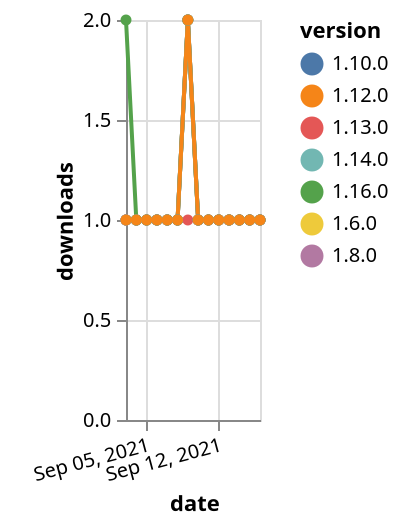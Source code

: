 {"$schema": "https://vega.github.io/schema/vega-lite/v5.json", "description": "A simple bar chart with embedded data.", "data": {"values": [{"date": "2021-09-03", "total": 214, "delta": 1, "version": "1.6.0"}, {"date": "2021-09-04", "total": 215, "delta": 1, "version": "1.6.0"}, {"date": "2021-09-05", "total": 216, "delta": 1, "version": "1.6.0"}, {"date": "2021-09-06", "total": 217, "delta": 1, "version": "1.6.0"}, {"date": "2021-09-07", "total": 218, "delta": 1, "version": "1.6.0"}, {"date": "2021-09-08", "total": 219, "delta": 1, "version": "1.6.0"}, {"date": "2021-09-09", "total": 221, "delta": 2, "version": "1.6.0"}, {"date": "2021-09-10", "total": 222, "delta": 1, "version": "1.6.0"}, {"date": "2021-09-11", "total": 223, "delta": 1, "version": "1.6.0"}, {"date": "2021-09-12", "total": 224, "delta": 1, "version": "1.6.0"}, {"date": "2021-09-13", "total": 225, "delta": 1, "version": "1.6.0"}, {"date": "2021-09-14", "total": 226, "delta": 1, "version": "1.6.0"}, {"date": "2021-09-15", "total": 227, "delta": 1, "version": "1.6.0"}, {"date": "2021-09-16", "total": 228, "delta": 1, "version": "1.6.0"}, {"date": "2021-09-03", "total": 275, "delta": 1, "version": "1.8.0"}, {"date": "2021-09-04", "total": 276, "delta": 1, "version": "1.8.0"}, {"date": "2021-09-05", "total": 277, "delta": 1, "version": "1.8.0"}, {"date": "2021-09-06", "total": 278, "delta": 1, "version": "1.8.0"}, {"date": "2021-09-07", "total": 279, "delta": 1, "version": "1.8.0"}, {"date": "2021-09-08", "total": 280, "delta": 1, "version": "1.8.0"}, {"date": "2021-09-09", "total": 282, "delta": 2, "version": "1.8.0"}, {"date": "2021-09-10", "total": 283, "delta": 1, "version": "1.8.0"}, {"date": "2021-09-11", "total": 284, "delta": 1, "version": "1.8.0"}, {"date": "2021-09-12", "total": 285, "delta": 1, "version": "1.8.0"}, {"date": "2021-09-13", "total": 286, "delta": 1, "version": "1.8.0"}, {"date": "2021-09-14", "total": 287, "delta": 1, "version": "1.8.0"}, {"date": "2021-09-15", "total": 288, "delta": 1, "version": "1.8.0"}, {"date": "2021-09-16", "total": 289, "delta": 1, "version": "1.8.0"}, {"date": "2021-09-03", "total": 131, "delta": 1, "version": "1.13.0"}, {"date": "2021-09-04", "total": 132, "delta": 1, "version": "1.13.0"}, {"date": "2021-09-05", "total": 133, "delta": 1, "version": "1.13.0"}, {"date": "2021-09-06", "total": 134, "delta": 1, "version": "1.13.0"}, {"date": "2021-09-07", "total": 135, "delta": 1, "version": "1.13.0"}, {"date": "2021-09-08", "total": 136, "delta": 1, "version": "1.13.0"}, {"date": "2021-09-09", "total": 137, "delta": 1, "version": "1.13.0"}, {"date": "2021-09-10", "total": 138, "delta": 1, "version": "1.13.0"}, {"date": "2021-09-11", "total": 139, "delta": 1, "version": "1.13.0"}, {"date": "2021-09-12", "total": 140, "delta": 1, "version": "1.13.0"}, {"date": "2021-09-13", "total": 141, "delta": 1, "version": "1.13.0"}, {"date": "2021-09-14", "total": 142, "delta": 1, "version": "1.13.0"}, {"date": "2021-09-15", "total": 143, "delta": 1, "version": "1.13.0"}, {"date": "2021-09-16", "total": 144, "delta": 1, "version": "1.13.0"}, {"date": "2021-09-03", "total": 165, "delta": 1, "version": "1.10.0"}, {"date": "2021-09-04", "total": 166, "delta": 1, "version": "1.10.0"}, {"date": "2021-09-05", "total": 167, "delta": 1, "version": "1.10.0"}, {"date": "2021-09-06", "total": 168, "delta": 1, "version": "1.10.0"}, {"date": "2021-09-07", "total": 169, "delta": 1, "version": "1.10.0"}, {"date": "2021-09-08", "total": 170, "delta": 1, "version": "1.10.0"}, {"date": "2021-09-09", "total": 172, "delta": 2, "version": "1.10.0"}, {"date": "2021-09-10", "total": 173, "delta": 1, "version": "1.10.0"}, {"date": "2021-09-11", "total": 174, "delta": 1, "version": "1.10.0"}, {"date": "2021-09-12", "total": 175, "delta": 1, "version": "1.10.0"}, {"date": "2021-09-13", "total": 176, "delta": 1, "version": "1.10.0"}, {"date": "2021-09-14", "total": 177, "delta": 1, "version": "1.10.0"}, {"date": "2021-09-15", "total": 178, "delta": 1, "version": "1.10.0"}, {"date": "2021-09-16", "total": 179, "delta": 1, "version": "1.10.0"}, {"date": "2021-09-03", "total": 119, "delta": 2, "version": "1.16.0"}, {"date": "2021-09-04", "total": 120, "delta": 1, "version": "1.16.0"}, {"date": "2021-09-05", "total": 121, "delta": 1, "version": "1.16.0"}, {"date": "2021-09-06", "total": 122, "delta": 1, "version": "1.16.0"}, {"date": "2021-09-07", "total": 123, "delta": 1, "version": "1.16.0"}, {"date": "2021-09-08", "total": 124, "delta": 1, "version": "1.16.0"}, {"date": "2021-09-09", "total": 126, "delta": 2, "version": "1.16.0"}, {"date": "2021-09-10", "total": 127, "delta": 1, "version": "1.16.0"}, {"date": "2021-09-11", "total": 128, "delta": 1, "version": "1.16.0"}, {"date": "2021-09-12", "total": 129, "delta": 1, "version": "1.16.0"}, {"date": "2021-09-13", "total": 130, "delta": 1, "version": "1.16.0"}, {"date": "2021-09-14", "total": 131, "delta": 1, "version": "1.16.0"}, {"date": "2021-09-15", "total": 132, "delta": 1, "version": "1.16.0"}, {"date": "2021-09-16", "total": 133, "delta": 1, "version": "1.16.0"}, {"date": "2021-09-03", "total": 159, "delta": 1, "version": "1.14.0"}, {"date": "2021-09-04", "total": 160, "delta": 1, "version": "1.14.0"}, {"date": "2021-09-05", "total": 161, "delta": 1, "version": "1.14.0"}, {"date": "2021-09-06", "total": 162, "delta": 1, "version": "1.14.0"}, {"date": "2021-09-07", "total": 163, "delta": 1, "version": "1.14.0"}, {"date": "2021-09-08", "total": 164, "delta": 1, "version": "1.14.0"}, {"date": "2021-09-09", "total": 166, "delta": 2, "version": "1.14.0"}, {"date": "2021-09-10", "total": 167, "delta": 1, "version": "1.14.0"}, {"date": "2021-09-11", "total": 168, "delta": 1, "version": "1.14.0"}, {"date": "2021-09-12", "total": 169, "delta": 1, "version": "1.14.0"}, {"date": "2021-09-13", "total": 170, "delta": 1, "version": "1.14.0"}, {"date": "2021-09-14", "total": 171, "delta": 1, "version": "1.14.0"}, {"date": "2021-09-15", "total": 172, "delta": 1, "version": "1.14.0"}, {"date": "2021-09-16", "total": 173, "delta": 1, "version": "1.14.0"}, {"date": "2021-09-03", "total": 146, "delta": 1, "version": "1.12.0"}, {"date": "2021-09-04", "total": 147, "delta": 1, "version": "1.12.0"}, {"date": "2021-09-05", "total": 148, "delta": 1, "version": "1.12.0"}, {"date": "2021-09-06", "total": 149, "delta": 1, "version": "1.12.0"}, {"date": "2021-09-07", "total": 150, "delta": 1, "version": "1.12.0"}, {"date": "2021-09-08", "total": 151, "delta": 1, "version": "1.12.0"}, {"date": "2021-09-09", "total": 153, "delta": 2, "version": "1.12.0"}, {"date": "2021-09-10", "total": 154, "delta": 1, "version": "1.12.0"}, {"date": "2021-09-11", "total": 155, "delta": 1, "version": "1.12.0"}, {"date": "2021-09-12", "total": 156, "delta": 1, "version": "1.12.0"}, {"date": "2021-09-13", "total": 157, "delta": 1, "version": "1.12.0"}, {"date": "2021-09-14", "total": 158, "delta": 1, "version": "1.12.0"}, {"date": "2021-09-15", "total": 159, "delta": 1, "version": "1.12.0"}, {"date": "2021-09-16", "total": 160, "delta": 1, "version": "1.12.0"}]}, "width": "container", "mark": {"type": "line", "point": {"filled": true}}, "encoding": {"x": {"field": "date", "type": "temporal", "timeUnit": "yearmonthdate", "title": "date", "axis": {"labelAngle": -15}}, "y": {"field": "delta", "type": "quantitative", "title": "downloads"}, "color": {"field": "version", "type": "nominal"}, "tooltip": {"field": "delta"}}}